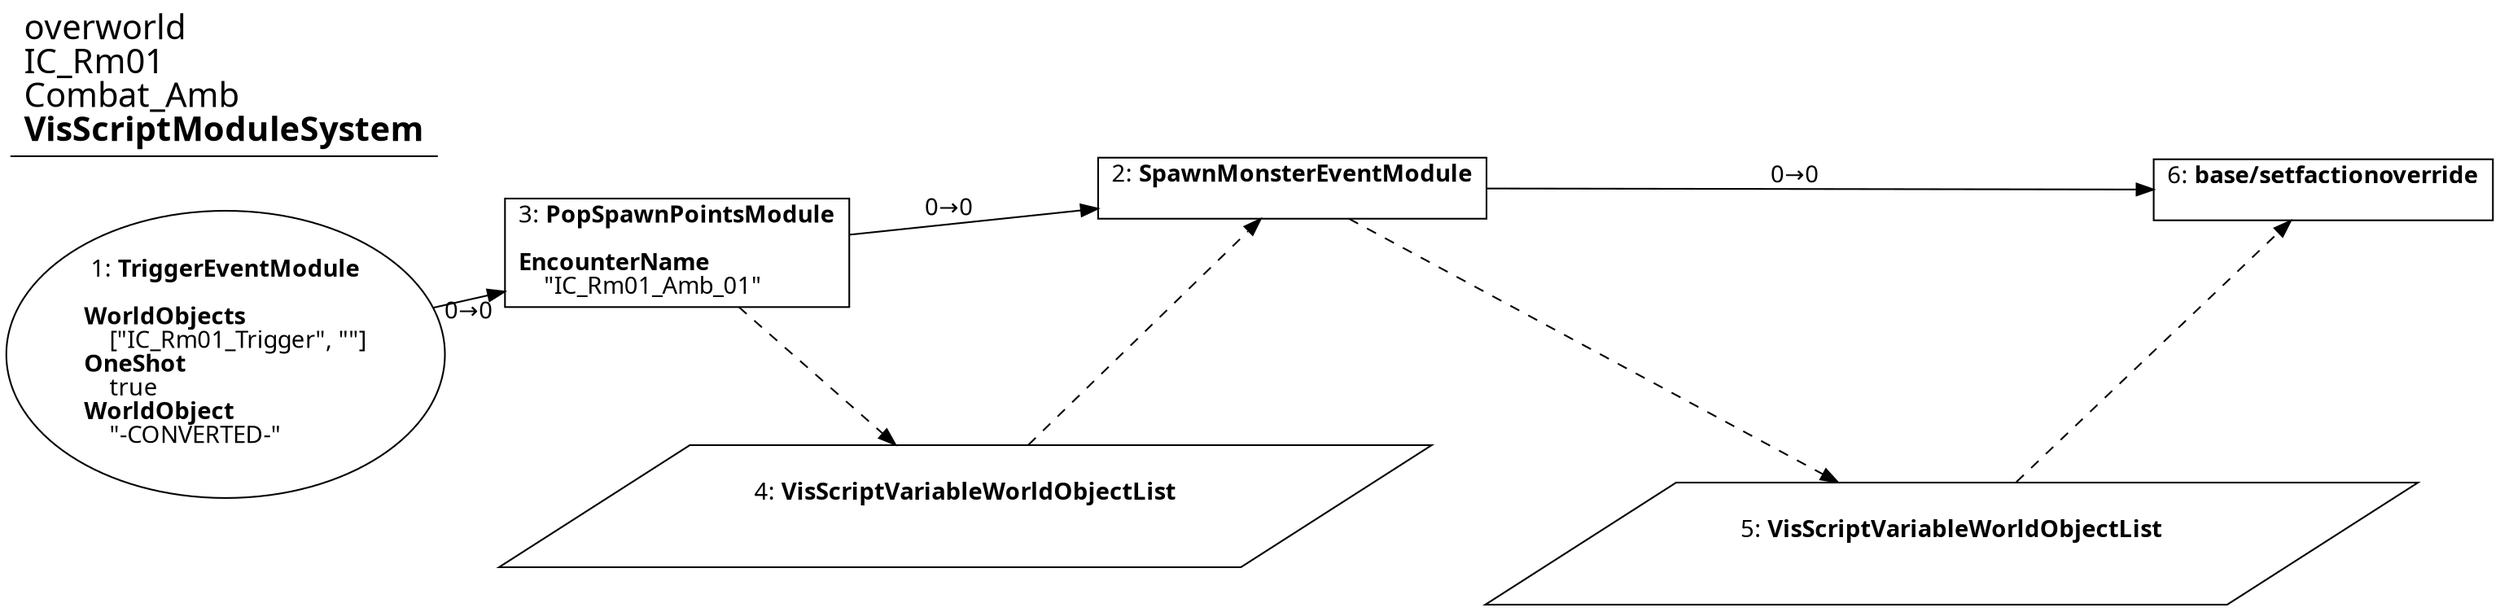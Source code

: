 digraph {
    layout = fdp;
    overlap = prism;
    sep = "+16";
    splines = spline;

    node [ shape = box ];

    graph [ fontname = "Segoe UI" ];
    node [ fontname = "Segoe UI" ];
    edge [ fontname = "Segoe UI" ];

    1 [ label = <1: <b>TriggerEventModule</b><br/><br/><b>WorldObjects</b><br align="left"/>    [&quot;IC_Rm01_Trigger&quot;, &quot;&quot;]<br align="left"/><b>OneShot</b><br align="left"/>    true<br align="left"/><b>WorldObject</b><br align="left"/>    &quot;-CONVERTED-&quot;<br align="left"/>> ];
    1 [ shape = oval ]
    1 [ pos = "0.064,-0.22200002!" ];
    1 -> 3 [ label = "0→0" ];

    2 [ label = <2: <b>SpawnMonsterEventModule</b><br/><br/>> ];
    2 [ pos = "0.71800005,-0.18400002!" ];
    2 -> 6 [ label = "0→0" ];
    4 -> 2 [ style = dashed ];
    2 -> 5 [ style = dashed ];

    3 [ label = <3: <b>PopSpawnPointsModule</b><br/><br/><b>EncounterName</b><br align="left"/>    &quot;IC_Rm01_Amb_01&quot;<br align="left"/>> ];
    3 [ pos = "0.33400002,-0.22200002!" ];
    3 -> 2 [ label = "0→0" ];
    3 -> 4 [ style = dashed ];

    4 [ label = <4: <b>VisScriptVariableWorldObjectList</b><br/><br/>> ];
    4 [ shape = parallelogram ]
    4 [ pos = "0.522,-0.36100003!" ];

    5 [ label = <5: <b>VisScriptVariableWorldObjectList</b><br/><br/>> ];
    5 [ shape = parallelogram ]
    5 [ pos = "1.01,-0.4!" ];

    6 [ label = <6: <b>base/setfactionoverride</b><br/><br/>> ];
    6 [ pos = "1.2590001,-0.18400002!" ];
    5 -> 6 [ style = dashed ];

    title [ pos = "0.063,-0.18300001!" ];
    title [ shape = underline ];
    title [ label = <<font point-size="20">overworld<br align="left"/>IC_Rm01<br align="left"/>Combat_Amb<br align="left"/><b>VisScriptModuleSystem</b><br align="left"/></font>> ];
}
